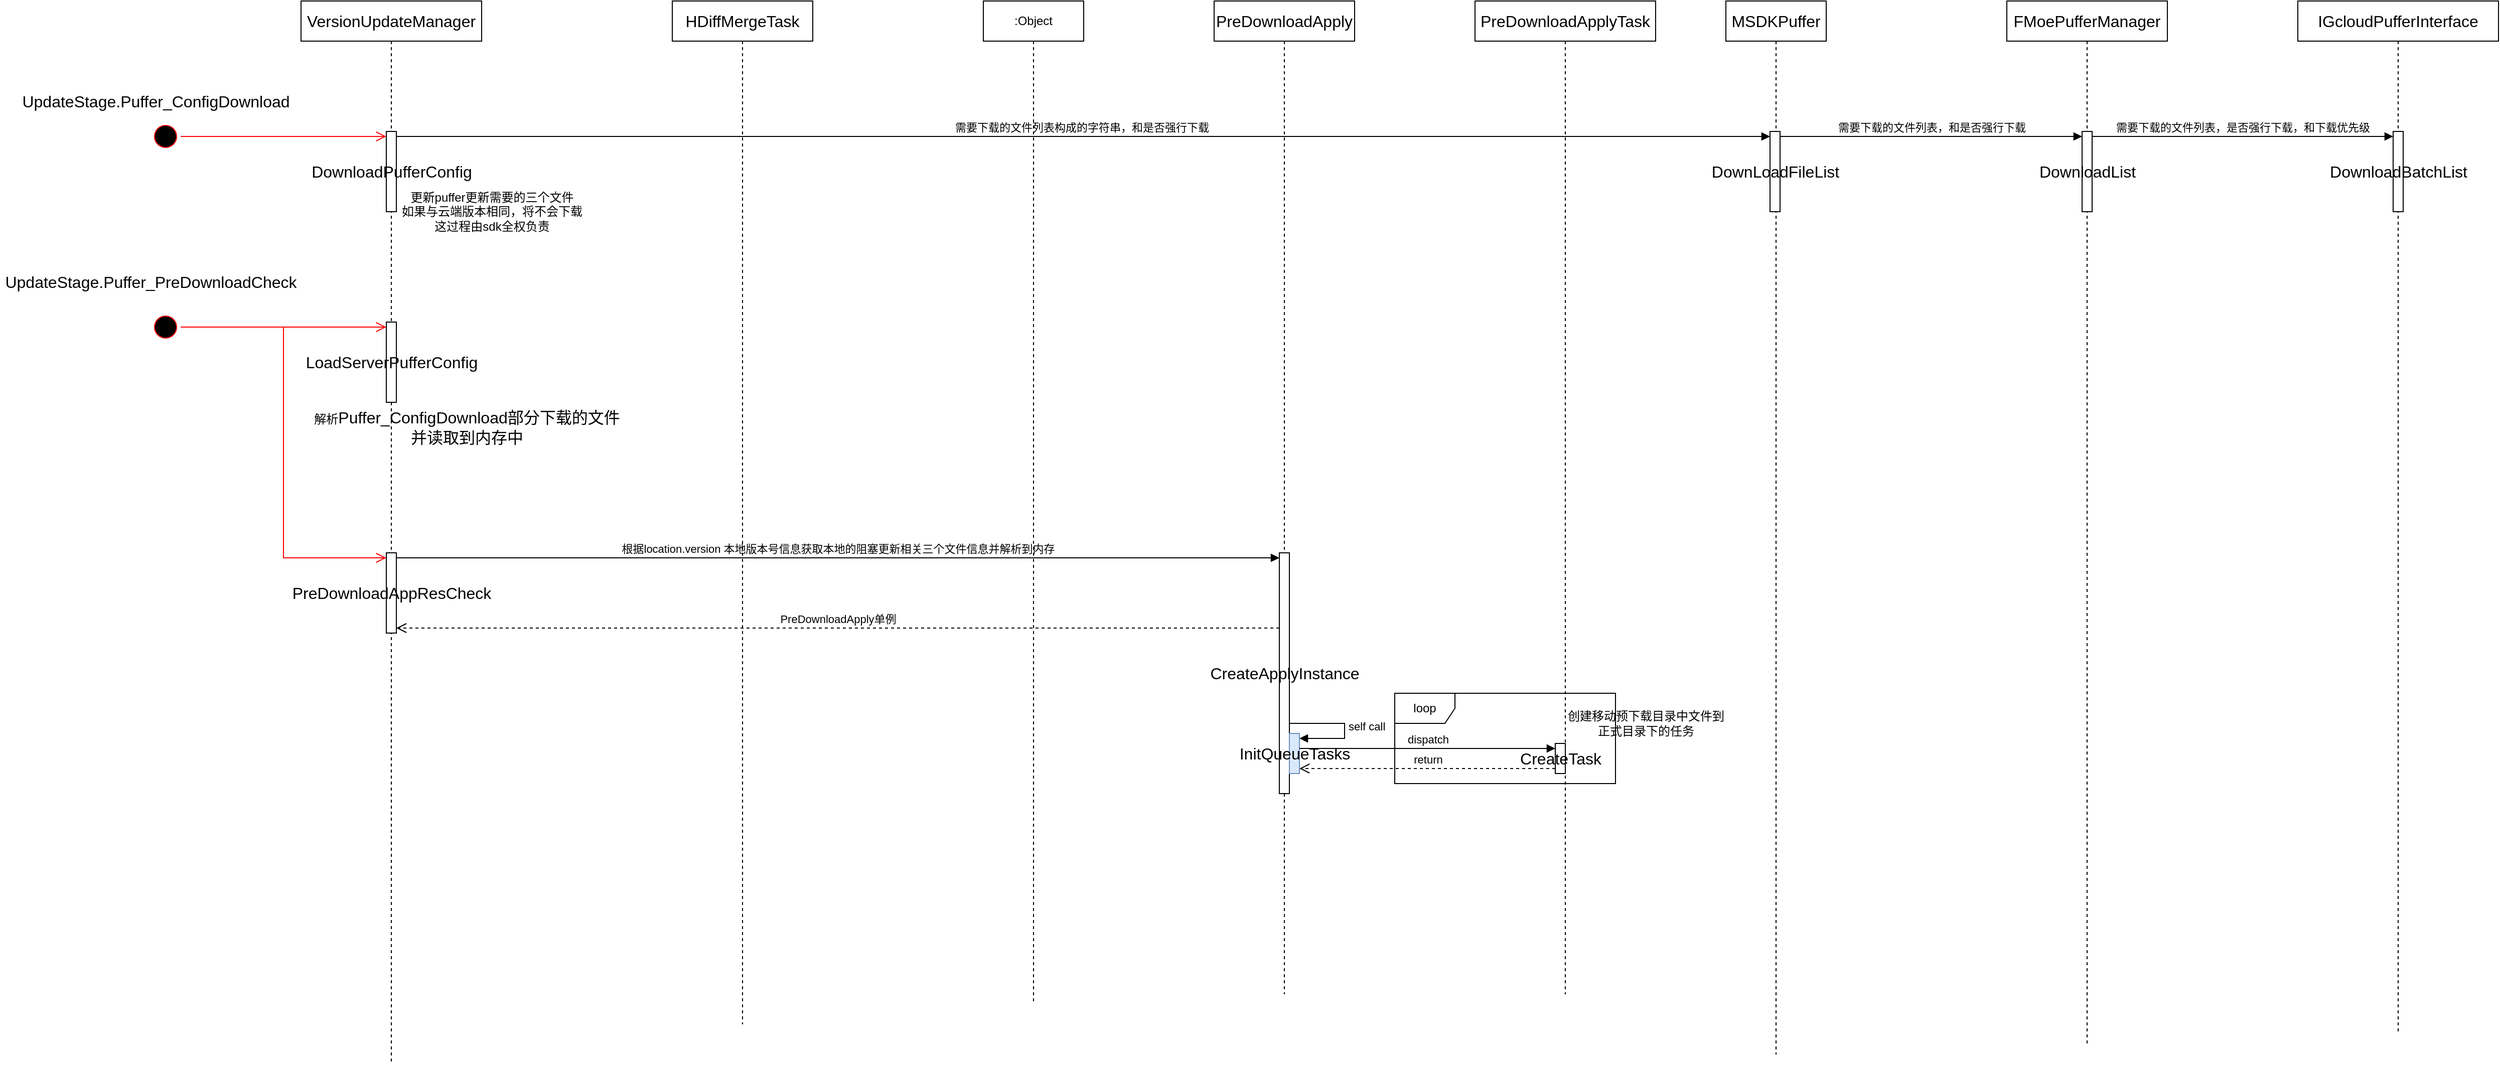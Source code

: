 <mxfile version="26.0.6" pages="2">
  <diagram name="puffer阻塞更新ChangeStage时序图" id="0s5m7xCLdTFkOoqI4KA0">
    <mxGraphModel dx="2122" dy="711" grid="1" gridSize="10" guides="1" tooltips="1" connect="1" arrows="1" fold="1" page="1" pageScale="1" pageWidth="827" pageHeight="1169" math="0" shadow="0">
      <root>
        <mxCell id="0" />
        <mxCell id="1" parent="0" />
        <mxCell id="xy1dMGJrIOf6ou0YAkFt-1" value="&lt;div style=&quot;font-size: 12pt;&quot;&gt;&lt;span style=&quot;&quot;&gt;VersionUpdateManager&lt;/span&gt;&lt;/div&gt;" style="shape=umlLifeline;perimeter=lifelinePerimeter;whiteSpace=wrap;html=1;container=1;dropTarget=0;collapsible=0;recursiveResize=0;outlineConnect=0;portConstraint=eastwest;newEdgeStyle={&quot;curved&quot;:0,&quot;rounded&quot;:0};fontFamily=Helvetica;fontColor=default;labelBackgroundColor=none;" vertex="1" parent="1">
          <mxGeometry x="90" y="50" width="180" height="1060" as="geometry" />
        </mxCell>
        <mxCell id="xy1dMGJrIOf6ou0YAkFt-6" value="&lt;div style=&quot;&quot;&gt;&lt;div style=&quot;font-size: 12pt;&quot;&gt;&lt;span style=&quot;&quot;&gt;DownloadPufferConfig&lt;/span&gt;&lt;/div&gt;&lt;/div&gt;" style="html=1;points=[[0,0,0,0,5],[0,1,0,0,-5],[1,0,0,0,5],[1,1,0,0,-5]];perimeter=orthogonalPerimeter;outlineConnect=0;targetShapes=umlLifeline;portConstraint=eastwest;newEdgeStyle={&quot;curved&quot;:0,&quot;rounded&quot;:0};fontFamily=Helvetica;fontColor=default;labelBackgroundColor=none;" vertex="1" parent="xy1dMGJrIOf6ou0YAkFt-1">
          <mxGeometry x="85" y="130" width="10" height="80" as="geometry" />
        </mxCell>
        <mxCell id="xy1dMGJrIOf6ou0YAkFt-4" value="" style="ellipse;html=1;shape=startState;fillColor=#000000;strokeColor=#ff0000;fontFamily=Helvetica;fontColor=default;labelBackgroundColor=none;" vertex="1" parent="xy1dMGJrIOf6ou0YAkFt-1">
          <mxGeometry x="-150" y="120" width="30" height="30" as="geometry" />
        </mxCell>
        <mxCell id="xy1dMGJrIOf6ou0YAkFt-5" value="" style="edgeStyle=orthogonalEdgeStyle;html=1;verticalAlign=bottom;endArrow=open;endSize=8;strokeColor=#ff0000;rounded=0;entryX=0;entryY=0;entryDx=0;entryDy=5;entryPerimeter=0;fontFamily=Helvetica;fontColor=default;labelBackgroundColor=none;" edge="1" source="xy1dMGJrIOf6ou0YAkFt-4" parent="xy1dMGJrIOf6ou0YAkFt-1" target="xy1dMGJrIOf6ou0YAkFt-6">
          <mxGeometry relative="1" as="geometry">
            <mxPoint x="-145" y="220" as="targetPoint" />
            <Array as="points">
              <mxPoint x="-40" y="135" />
              <mxPoint x="-40" y="135" />
            </Array>
          </mxGeometry>
        </mxCell>
        <mxCell id="xy1dMGJrIOf6ou0YAkFt-25" value="&lt;div style=&quot;&quot;&gt;&lt;div style=&quot;font-size: 12pt;&quot;&gt;&lt;span style=&quot;&quot;&gt;LoadServerPufferConfig&lt;/span&gt;&lt;/div&gt;&lt;/div&gt;" style="html=1;points=[[0,0,0,0,5],[0,1,0,0,-5],[1,0,0,0,5],[1,1,0,0,-5]];perimeter=orthogonalPerimeter;outlineConnect=0;targetShapes=umlLifeline;portConstraint=eastwest;newEdgeStyle={&quot;curved&quot;:0,&quot;rounded&quot;:0};fontFamily=Helvetica;fontColor=default;labelBackgroundColor=none;" vertex="1" parent="xy1dMGJrIOf6ou0YAkFt-1">
          <mxGeometry x="85" y="320" width="10" height="80" as="geometry" />
        </mxCell>
        <mxCell id="xy1dMGJrIOf6ou0YAkFt-26" value="&lt;div style=&quot;&quot;&gt;&lt;div style=&quot;font-size: 12pt;&quot;&gt;&lt;span style=&quot;&quot;&gt;PreDownloadAppResCheck&lt;/span&gt;&lt;/div&gt;&lt;/div&gt;" style="html=1;points=[[0,0,0,0,5],[0,1,0,0,-5],[1,0,0,0,5],[1,1,0,0,-5]];perimeter=orthogonalPerimeter;outlineConnect=0;targetShapes=umlLifeline;portConstraint=eastwest;newEdgeStyle={&quot;curved&quot;:0,&quot;rounded&quot;:0};fontFamily=Helvetica;fontColor=default;labelBackgroundColor=none;" vertex="1" parent="xy1dMGJrIOf6ou0YAkFt-1">
          <mxGeometry x="85" y="550" width="10" height="80" as="geometry" />
        </mxCell>
        <mxCell id="xy1dMGJrIOf6ou0YAkFt-7" value="&lt;div style=&quot;&quot;&gt;&lt;div style=&quot;font-size: 12pt;&quot;&gt;&lt;span style=&quot;&quot;&gt;UpdateStage&lt;/span&gt;.&lt;span style=&quot;&quot;&gt;Puffer_ConfigDownload&lt;/span&gt;&lt;/div&gt;&lt;/div&gt;" style="text;html=1;align=center;verticalAlign=middle;resizable=0;points=[];autosize=1;strokeColor=none;fillColor=none;fontFamily=Helvetica;fontColor=default;labelBackgroundColor=none;" vertex="1" parent="1">
          <mxGeometry x="-200" y="120" width="290" height="60" as="geometry" />
        </mxCell>
        <mxCell id="xy1dMGJrIOf6ou0YAkFt-8" value="&lt;div style=&quot;&quot;&gt;&lt;div style=&quot;font-size: 12pt;&quot;&gt;&lt;span style=&quot;&quot;&gt;MSDKPuffer&lt;/span&gt;&lt;/div&gt;&lt;/div&gt;" style="shape=umlLifeline;perimeter=lifelinePerimeter;whiteSpace=wrap;html=1;container=1;dropTarget=0;collapsible=0;recursiveResize=0;outlineConnect=0;portConstraint=eastwest;newEdgeStyle={&quot;curved&quot;:0,&quot;rounded&quot;:0};fontFamily=Helvetica;fontColor=default;labelBackgroundColor=none;" vertex="1" parent="1">
          <mxGeometry x="1510" y="50" width="100" height="1050" as="geometry" />
        </mxCell>
        <mxCell id="xy1dMGJrIOf6ou0YAkFt-10" value="&lt;div style=&quot;&quot;&gt;&lt;div style=&quot;font-size: 12pt;&quot;&gt;&lt;span style=&quot;&quot;&gt;DownLoadFileList&lt;/span&gt;&lt;/div&gt;&lt;/div&gt;" style="html=1;points=[[0,0,0,0,5],[0,1,0,0,-5],[1,0,0,0,5],[1,1,0,0,-5]];perimeter=orthogonalPerimeter;outlineConnect=0;targetShapes=umlLifeline;portConstraint=eastwest;newEdgeStyle={&quot;curved&quot;:0,&quot;rounded&quot;:0};fontFamily=Helvetica;fontColor=default;labelBackgroundColor=none;" vertex="1" parent="xy1dMGJrIOf6ou0YAkFt-8">
          <mxGeometry x="44" y="130" width="10" height="80" as="geometry" />
        </mxCell>
        <mxCell id="xy1dMGJrIOf6ou0YAkFt-9" value="&lt;div style=&quot;&quot;&gt;&lt;div style=&quot;font-size: 12pt;&quot;&gt;FMoePufferManager&lt;/div&gt;&lt;/div&gt;" style="shape=umlLifeline;perimeter=lifelinePerimeter;whiteSpace=wrap;html=1;container=1;dropTarget=0;collapsible=0;recursiveResize=0;outlineConnect=0;portConstraint=eastwest;newEdgeStyle={&quot;curved&quot;:0,&quot;rounded&quot;:0};fontFamily=Helvetica;fontColor=default;labelBackgroundColor=none;" vertex="1" parent="1">
          <mxGeometry x="1790" y="50" width="160" height="1040" as="geometry" />
        </mxCell>
        <mxCell id="xy1dMGJrIOf6ou0YAkFt-15" value="&lt;div style=&quot;&quot;&gt;&lt;div style=&quot;font-size: 12pt;&quot;&gt;DownloadList&lt;/div&gt;&lt;/div&gt;" style="html=1;points=[[0,0,0,0,5],[0,1,0,0,-5],[1,0,0,0,5],[1,1,0,0,-5]];perimeter=orthogonalPerimeter;outlineConnect=0;targetShapes=umlLifeline;portConstraint=eastwest;newEdgeStyle={&quot;curved&quot;:0,&quot;rounded&quot;:0};fontFamily=Helvetica;fontColor=default;labelBackgroundColor=none;" vertex="1" parent="xy1dMGJrIOf6ou0YAkFt-9">
          <mxGeometry x="75" y="130" width="10" height="80" as="geometry" />
        </mxCell>
        <mxCell id="xy1dMGJrIOf6ou0YAkFt-11" value="需要下载的文件列表构成的字符串，和是否强行下载" style="html=1;verticalAlign=bottom;endArrow=block;curved=0;rounded=0;entryX=0;entryY=0;entryDx=0;entryDy=5;exitX=1;exitY=0;exitDx=0;exitDy=5;exitPerimeter=0;fontFamily=Helvetica;fontColor=default;labelBackgroundColor=none;" edge="1" target="xy1dMGJrIOf6ou0YAkFt-10" parent="1" source="xy1dMGJrIOf6ou0YAkFt-6">
          <mxGeometry x="-0.002" relative="1" as="geometry">
            <mxPoint x="414" y="185" as="sourcePoint" />
            <mxPoint as="offset" />
          </mxGeometry>
        </mxCell>
        <mxCell id="xy1dMGJrIOf6ou0YAkFt-16" value="需要下载的文件列表，和是否强行下载" style="html=1;verticalAlign=bottom;endArrow=block;curved=0;rounded=0;entryX=0;entryY=0;entryDx=0;entryDy=5;exitX=1;exitY=0;exitDx=0;exitDy=5;exitPerimeter=0;fontFamily=Helvetica;fontColor=default;labelBackgroundColor=none;" edge="1" target="xy1dMGJrIOf6ou0YAkFt-15" parent="1" source="xy1dMGJrIOf6ou0YAkFt-10">
          <mxGeometry x="0.002" relative="1" as="geometry">
            <mxPoint x="1800" y="185" as="sourcePoint" />
            <mxPoint as="offset" />
          </mxGeometry>
        </mxCell>
        <mxCell id="xy1dMGJrIOf6ou0YAkFt-18" value="&lt;div style=&quot;&quot;&gt;&lt;div style=&quot;font-size: 12pt;&quot;&gt;IGcloudPufferInterface&lt;/div&gt;&lt;/div&gt;" style="shape=umlLifeline;perimeter=lifelinePerimeter;whiteSpace=wrap;html=1;container=1;dropTarget=0;collapsible=0;recursiveResize=0;outlineConnect=0;portConstraint=eastwest;newEdgeStyle={&quot;curved&quot;:0,&quot;rounded&quot;:0};fontFamily=Helvetica;fontColor=default;labelBackgroundColor=none;" vertex="1" parent="1">
          <mxGeometry x="2080" y="50" width="200" height="1030" as="geometry" />
        </mxCell>
        <mxCell id="xy1dMGJrIOf6ou0YAkFt-19" value="&lt;div style=&quot;&quot;&gt;&lt;div style=&quot;font-size: 12pt;&quot;&gt;DownloadBatchList&lt;/div&gt;&lt;/div&gt;" style="html=1;points=[[0,0,0,0,5],[0,1,0,0,-5],[1,0,0,0,5],[1,1,0,0,-5]];perimeter=orthogonalPerimeter;outlineConnect=0;targetShapes=umlLifeline;portConstraint=eastwest;newEdgeStyle={&quot;curved&quot;:0,&quot;rounded&quot;:0};fontFamily=Helvetica;fontColor=default;labelBackgroundColor=none;" vertex="1" parent="xy1dMGJrIOf6ou0YAkFt-18">
          <mxGeometry x="95" y="130" width="10" height="80" as="geometry" />
        </mxCell>
        <mxCell id="xy1dMGJrIOf6ou0YAkFt-20" value="需要下载的文件列表，是否强行下载，和下载优先级" style="html=1;verticalAlign=bottom;endArrow=block;curved=0;rounded=0;entryX=0;entryY=0;entryDx=0;entryDy=5;exitX=1;exitY=0;exitDx=0;exitDy=5;exitPerimeter=0;fontFamily=Helvetica;fontColor=default;labelBackgroundColor=none;" edge="1" target="xy1dMGJrIOf6ou0YAkFt-19" parent="1" source="xy1dMGJrIOf6ou0YAkFt-15">
          <mxGeometry relative="1" as="geometry">
            <mxPoint x="2090" y="185" as="sourcePoint" />
          </mxGeometry>
        </mxCell>
        <mxCell id="xy1dMGJrIOf6ou0YAkFt-22" value="" style="ellipse;html=1;shape=startState;fillColor=#000000;strokeColor=#ff0000;fontFamily=Helvetica;fontColor=default;labelBackgroundColor=none;" vertex="1" parent="1">
          <mxGeometry x="-60" y="360" width="30" height="30" as="geometry" />
        </mxCell>
        <mxCell id="xy1dMGJrIOf6ou0YAkFt-23" value="" style="edgeStyle=orthogonalEdgeStyle;html=1;verticalAlign=bottom;endArrow=open;endSize=8;strokeColor=#ff0000;rounded=0;entryX=0;entryY=0;entryDx=0;entryDy=5;entryPerimeter=0;fontFamily=Helvetica;fontColor=default;labelBackgroundColor=none;" edge="1" source="xy1dMGJrIOf6ou0YAkFt-22" parent="1" target="xy1dMGJrIOf6ou0YAkFt-25">
          <mxGeometry relative="1" as="geometry">
            <mxPoint x="-45" y="450" as="targetPoint" />
          </mxGeometry>
        </mxCell>
        <mxCell id="xy1dMGJrIOf6ou0YAkFt-24" value="&lt;div style=&quot;&quot;&gt;&lt;div style=&quot;font-size: 12pt;&quot;&gt;&lt;span style=&quot;&quot;&gt;UpdateStage&lt;/span&gt;.&lt;span style=&quot;&quot;&gt;Puffer_PreDownloadCheck&lt;/span&gt;&lt;/div&gt;&lt;/div&gt;" style="text;html=1;align=center;verticalAlign=middle;resizable=0;points=[];autosize=1;strokeColor=none;fillColor=none;fontFamily=Helvetica;fontColor=default;labelBackgroundColor=none;" vertex="1" parent="1">
          <mxGeometry x="-210" y="300" width="300" height="60" as="geometry" />
        </mxCell>
        <mxCell id="xy1dMGJrIOf6ou0YAkFt-27" value="" style="edgeStyle=orthogonalEdgeStyle;html=1;verticalAlign=bottom;endArrow=open;endSize=8;strokeColor=#ff0000;rounded=0;entryX=0;entryY=0;entryDx=0;entryDy=5;entryPerimeter=0;exitX=1;exitY=0.5;exitDx=0;exitDy=0;fontFamily=Helvetica;fontColor=default;labelBackgroundColor=none;" edge="1" parent="1" source="xy1dMGJrIOf6ou0YAkFt-22" target="xy1dMGJrIOf6ou0YAkFt-26">
          <mxGeometry relative="1" as="geometry">
            <mxPoint x="185" y="385" as="targetPoint" />
            <mxPoint x="-20" y="385" as="sourcePoint" />
          </mxGeometry>
        </mxCell>
        <mxCell id="QiWSNsGMa9dIWaTv_Qcn-1" value="更新puffer更新需要的三个文件&lt;div&gt;如果与云端版本相同，将不会下载&lt;/div&gt;&lt;div&gt;这过程由sdk全权负责&lt;/div&gt;" style="text;html=1;align=center;verticalAlign=middle;resizable=0;points=[];autosize=1;strokeColor=none;fillColor=none;fontFamily=Helvetica;fontColor=default;labelBackgroundColor=none;" vertex="1" parent="1">
          <mxGeometry x="180" y="230" width="200" height="60" as="geometry" />
        </mxCell>
        <mxCell id="QiWSNsGMa9dIWaTv_Qcn-2" value="解析&lt;span style=&quot;font-size: 12pt;&quot;&gt;Puffer_ConfigDownload部分下载的文件&lt;/span&gt;&lt;div&gt;&lt;span style=&quot;font-size: 12pt;&quot;&gt;并读取到内存中&lt;/span&gt;&lt;/div&gt;" style="text;html=1;align=center;verticalAlign=middle;resizable=0;points=[];autosize=1;strokeColor=none;fillColor=none;fontFamily=Helvetica;fontColor=default;labelBackgroundColor=none;" vertex="1" parent="1">
          <mxGeometry x="90" y="450" width="330" height="50" as="geometry" />
        </mxCell>
        <mxCell id="QiWSNsGMa9dIWaTv_Qcn-6" value="&lt;div style=&quot;font-size: 12pt;&quot;&gt;&lt;span style=&quot;&quot;&gt;HDiffMergeTask&lt;/span&gt;&lt;/div&gt;" style="shape=umlLifeline;perimeter=lifelinePerimeter;whiteSpace=wrap;html=1;container=1;dropTarget=0;collapsible=0;recursiveResize=0;outlineConnect=0;portConstraint=eastwest;newEdgeStyle={&quot;curved&quot;:0,&quot;rounded&quot;:0};fontFamily=Helvetica;fontColor=default;labelBackgroundColor=none;" vertex="1" parent="1">
          <mxGeometry x="460" y="50" width="140" height="1020" as="geometry" />
        </mxCell>
        <mxCell id="QiWSNsGMa9dIWaTv_Qcn-7" value="&lt;div style=&quot;font-size: 12pt;&quot;&gt;&lt;span style=&quot;&quot;&gt;PreDownloadApply&lt;/span&gt;&lt;/div&gt;" style="shape=umlLifeline;perimeter=lifelinePerimeter;whiteSpace=wrap;html=1;container=1;dropTarget=0;collapsible=0;recursiveResize=0;outlineConnect=0;portConstraint=eastwest;newEdgeStyle={&quot;curved&quot;:0,&quot;rounded&quot;:0};fontFamily=Helvetica;fontColor=default;labelBackgroundColor=none;" vertex="1" parent="1">
          <mxGeometry x="1000" y="50" width="140" height="990" as="geometry" />
        </mxCell>
        <mxCell id="QiWSNsGMa9dIWaTv_Qcn-9" value="&lt;div style=&quot;&quot;&gt;&lt;div style=&quot;font-size: 12pt;&quot;&gt;&lt;div&gt;&lt;div style=&quot;font-size: 12pt;&quot;&gt;&lt;span style=&quot;&quot;&gt;CreateApplyInstance&lt;/span&gt;&lt;/div&gt;&lt;/div&gt;&lt;/div&gt;&lt;/div&gt;" style="html=1;points=[[0,0,0,0,5],[0,1,0,0,-5],[1,0,0,0,5],[1,1,0,0,-5]];perimeter=orthogonalPerimeter;outlineConnect=0;targetShapes=umlLifeline;portConstraint=eastwest;newEdgeStyle={&quot;curved&quot;:0,&quot;rounded&quot;:0};fontFamily=Helvetica;fontColor=default;labelBackgroundColor=none;" vertex="1" parent="QiWSNsGMa9dIWaTv_Qcn-7">
          <mxGeometry x="65" y="550" width="10" height="240" as="geometry" />
        </mxCell>
        <mxCell id="QiWSNsGMa9dIWaTv_Qcn-16" value="self call" style="html=1;align=left;spacingLeft=2;endArrow=block;rounded=0;edgeStyle=orthogonalEdgeStyle;curved=0;rounded=0;entryX=1;entryY=0;entryDx=0;entryDy=5;entryPerimeter=0;fontFamily=Helvetica;fontColor=default;labelBackgroundColor=none;" edge="1" target="QiWSNsGMa9dIWaTv_Qcn-15" parent="QiWSNsGMa9dIWaTv_Qcn-7" source="QiWSNsGMa9dIWaTv_Qcn-9">
          <mxGeometry relative="1" as="geometry">
            <mxPoint x="80" y="570" as="sourcePoint" />
            <Array as="points">
              <mxPoint x="130" y="720" />
              <mxPoint x="130" y="735" />
            </Array>
            <mxPoint x="80" y="730" as="targetPoint" />
          </mxGeometry>
        </mxCell>
        <mxCell id="QiWSNsGMa9dIWaTv_Qcn-15" value="&lt;div style=&quot;font-size: 12pt;&quot;&gt;&lt;span style=&quot;&quot;&gt;InitQueueTasks&lt;/span&gt;&lt;/div&gt;" style="html=1;points=[[0,0,0,0,5],[0,1,0,0,-5],[1,0,0,0,5],[1,1,0,0,-5]];perimeter=orthogonalPerimeter;outlineConnect=0;targetShapes=umlLifeline;portConstraint=eastwest;newEdgeStyle={&quot;curved&quot;:0,&quot;rounded&quot;:0};fillColor=#dae8fc;strokeColor=#6c8ebf;fontFamily=Helvetica;fontColor=default;labelBackgroundColor=none;" vertex="1" parent="QiWSNsGMa9dIWaTv_Qcn-7">
          <mxGeometry x="75" y="730" width="10" height="40" as="geometry" />
        </mxCell>
        <mxCell id="QiWSNsGMa9dIWaTv_Qcn-8" value="&lt;div style=&quot;font-size: 12pt;&quot;&gt;&lt;span style=&quot;&quot;&gt;PreDownloadApplyTask&lt;/span&gt;&lt;/div&gt;" style="shape=umlLifeline;perimeter=lifelinePerimeter;whiteSpace=wrap;html=1;container=1;dropTarget=0;collapsible=0;recursiveResize=0;outlineConnect=0;portConstraint=eastwest;newEdgeStyle={&quot;curved&quot;:0,&quot;rounded&quot;:0};fontFamily=Helvetica;fontColor=default;labelBackgroundColor=none;" vertex="1" parent="1">
          <mxGeometry x="1260" y="50" width="180" height="990" as="geometry" />
        </mxCell>
        <mxCell id="QiWSNsGMa9dIWaTv_Qcn-18" value="&lt;div style=&quot;&quot;&gt;&lt;div style=&quot;font-size: 12pt;&quot;&gt;&lt;span style=&quot;&quot;&gt;CreateTask&lt;/span&gt;&lt;/div&gt;&lt;/div&gt;" style="html=1;points=[[0,0,0,0,5],[0,1,0,0,-5],[1,0,0,0,5],[1,1,0,0,-5]];perimeter=orthogonalPerimeter;outlineConnect=0;targetShapes=umlLifeline;portConstraint=eastwest;newEdgeStyle={&quot;curved&quot;:0,&quot;rounded&quot;:0};fontFamily=Helvetica;fontColor=default;labelBackgroundColor=none;" vertex="1" parent="QiWSNsGMa9dIWaTv_Qcn-8">
          <mxGeometry x="80" y="740" width="10" height="30" as="geometry" />
        </mxCell>
        <mxCell id="QiWSNsGMa9dIWaTv_Qcn-10" value="根据location.version 本地版本号信息获取本地的阻塞更新相关三个文件信息并解析到内存" style="html=1;verticalAlign=bottom;endArrow=block;curved=0;rounded=0;entryX=0;entryY=0;entryDx=0;entryDy=5;exitX=1;exitY=0;exitDx=0;exitDy=5;exitPerimeter=0;fontFamily=Helvetica;fontColor=default;labelBackgroundColor=none;" edge="1" target="QiWSNsGMa9dIWaTv_Qcn-9" parent="1" source="xy1dMGJrIOf6ou0YAkFt-26">
          <mxGeometry relative="1" as="geometry">
            <mxPoint x="1020" y="605" as="sourcePoint" />
            <mxPoint as="offset" />
          </mxGeometry>
        </mxCell>
        <mxCell id="QiWSNsGMa9dIWaTv_Qcn-14" value="PreDownloadApply单例" style="html=1;verticalAlign=bottom;endArrow=open;dashed=1;endSize=8;curved=0;rounded=0;entryX=1;entryY=1;entryDx=0;entryDy=-5;entryPerimeter=0;fontFamily=Helvetica;fontColor=default;labelBackgroundColor=none;" edge="1" source="QiWSNsGMa9dIWaTv_Qcn-9" parent="1" target="xy1dMGJrIOf6ou0YAkFt-26">
          <mxGeometry relative="1" as="geometry">
            <mxPoint x="480" y="745" as="targetPoint" />
            <mxPoint x="550" y="745" as="sourcePoint" />
            <mxPoint as="offset" />
          </mxGeometry>
        </mxCell>
        <mxCell id="QiWSNsGMa9dIWaTv_Qcn-17" value=":Object" style="shape=umlLifeline;perimeter=lifelinePerimeter;whiteSpace=wrap;html=1;container=1;dropTarget=0;collapsible=0;recursiveResize=0;outlineConnect=0;portConstraint=eastwest;newEdgeStyle={&quot;curved&quot;:0,&quot;rounded&quot;:0};fontFamily=Helvetica;fontColor=default;labelBackgroundColor=none;" vertex="1" parent="1">
          <mxGeometry x="770" y="50" width="100" height="1000" as="geometry" />
        </mxCell>
        <mxCell id="QiWSNsGMa9dIWaTv_Qcn-19" value="dispatch" style="html=1;verticalAlign=bottom;endArrow=block;curved=0;rounded=0;entryX=0;entryY=0;entryDx=0;entryDy=5;fontFamily=Helvetica;fontColor=default;labelBackgroundColor=none;" edge="1" target="QiWSNsGMa9dIWaTv_Qcn-18" parent="1" source="QiWSNsGMa9dIWaTv_Qcn-15">
          <mxGeometry x="0.001" relative="1" as="geometry">
            <mxPoint x="1270" y="795" as="sourcePoint" />
            <mxPoint as="offset" />
          </mxGeometry>
        </mxCell>
        <mxCell id="QiWSNsGMa9dIWaTv_Qcn-20" value="return" style="html=1;verticalAlign=bottom;endArrow=open;dashed=1;endSize=8;curved=0;rounded=0;exitX=0;exitY=1;exitDx=0;exitDy=-5;entryX=1;entryY=1;entryDx=0;entryDy=-5;entryPerimeter=0;fontFamily=Helvetica;fontColor=default;labelBackgroundColor=none;" edge="1" source="QiWSNsGMa9dIWaTv_Qcn-18" parent="1" target="QiWSNsGMa9dIWaTv_Qcn-15">
          <mxGeometry relative="1" as="geometry">
            <mxPoint x="1270" y="865" as="targetPoint" />
          </mxGeometry>
        </mxCell>
        <mxCell id="QiWSNsGMa9dIWaTv_Qcn-21" value="loop" style="shape=umlFrame;whiteSpace=wrap;html=1;pointerEvents=0;fontFamily=Helvetica;fontColor=default;labelBackgroundColor=none;" vertex="1" parent="1">
          <mxGeometry x="1180" y="740" width="220" height="90" as="geometry" />
        </mxCell>
        <mxCell id="QiWSNsGMa9dIWaTv_Qcn-22" value="创建移动预下载目录中文件到&lt;div&gt;正式目录下的任务&lt;/div&gt;" style="text;html=1;align=center;verticalAlign=middle;resizable=0;points=[];autosize=1;strokeColor=none;fillColor=none;fontFamily=Helvetica;fontColor=default;labelBackgroundColor=none;" vertex="1" parent="1">
          <mxGeometry x="1340" y="750" width="180" height="40" as="geometry" />
        </mxCell>
      </root>
    </mxGraphModel>
  </diagram>
  <diagram id="t5pxnd0J-U_7G_OdQXuQ" name="puffer阻塞更新Update时序图">
    <mxGraphModel dx="1899" dy="588" grid="1" gridSize="10" guides="1" tooltips="1" connect="1" arrows="1" fold="1" page="1" pageScale="1" pageWidth="827" pageHeight="1169" math="0" shadow="0">
      <root>
        <mxCell id="0" />
        <mxCell id="1" parent="0" />
        <mxCell id="hgbdAM3A5GrCDMGgUIyw-1" value="&lt;div style=&quot;background-color:#262626;color:#d0d0d0&quot;&gt;&lt;pre style=&quot;font-family:&#39;JetBrains Mono&#39;,monospace;font-size:12.0pt;&quot;&gt;&lt;span style=&quot;color:#c191ff;&quot;&gt;VersionUpdateManager&lt;/span&gt;&lt;/pre&gt;&lt;/div&gt;" style="shape=umlLifeline;perimeter=lifelinePerimeter;whiteSpace=wrap;html=1;container=1;dropTarget=0;collapsible=0;recursiveResize=0;outlineConnect=0;portConstraint=eastwest;newEdgeStyle={&quot;curved&quot;:0,&quot;rounded&quot;:0};" vertex="1" parent="1">
          <mxGeometry x="100" y="70" width="190" height="1010" as="geometry" />
        </mxCell>
        <mxCell id="hgbdAM3A5GrCDMGgUIyw-2" value="&lt;div style=&quot;background-color:#262626;color:#d0d0d0&quot;&gt;&lt;pre style=&quot;font-family:&#39;JetBrains Mono&#39;,monospace;font-size:12.0pt;&quot;&gt;&lt;span style=&quot;color:#39cc9b;&quot;&gt;UpdatePreDownloadAppResCheck&lt;/span&gt;&lt;/pre&gt;&lt;/div&gt;" style="html=1;points=[[0,0,0,0,5],[0,1,0,0,-5],[1,0,0,0,5],[1,1,0,0,-5]];perimeter=orthogonalPerimeter;outlineConnect=0;targetShapes=umlLifeline;portConstraint=eastwest;newEdgeStyle={&quot;curved&quot;:0,&quot;rounded&quot;:0};" vertex="1" parent="hgbdAM3A5GrCDMGgUIyw-1">
          <mxGeometry x="90" y="160" width="10" height="80" as="geometry" />
        </mxCell>
        <mxCell id="hgbdAM3A5GrCDMGgUIyw-3" value="" style="ellipse;html=1;shape=startState;fillColor=#000000;strokeColor=#ff0000;" vertex="1" parent="1">
          <mxGeometry y="220" width="30" height="30" as="geometry" />
        </mxCell>
        <mxCell id="hgbdAM3A5GrCDMGgUIyw-4" value="" style="edgeStyle=orthogonalEdgeStyle;html=1;verticalAlign=bottom;endArrow=open;endSize=8;strokeColor=#ff0000;rounded=0;entryX=0;entryY=0;entryDx=0;entryDy=5;entryPerimeter=0;" edge="1" source="hgbdAM3A5GrCDMGgUIyw-3" parent="1" target="hgbdAM3A5GrCDMGgUIyw-2">
          <mxGeometry relative="1" as="geometry">
            <mxPoint x="15" y="310" as="targetPoint" />
          </mxGeometry>
        </mxCell>
        <mxCell id="hgbdAM3A5GrCDMGgUIyw-5" value="&lt;div style=&quot;background-color:#262626;color:#d0d0d0&quot;&gt;&lt;pre style=&quot;font-family:&#39;JetBrains Mono&#39;,monospace;font-size:12.0pt;&quot;&gt;&lt;span style=&quot;color:#bdbdbd;&quot;&gt;UpdateStage&lt;/span&gt;.&lt;span style=&quot;color:#bdbdbd;&quot;&gt;Puffer_PreDownloadCheck&lt;/span&gt;&lt;/pre&gt;&lt;/div&gt;" style="text;html=1;align=center;verticalAlign=middle;resizable=0;points=[];autosize=1;strokeColor=none;fillColor=none;" vertex="1" parent="1">
          <mxGeometry x="-200" y="160" width="300" height="60" as="geometry" />
        </mxCell>
      </root>
    </mxGraphModel>
  </diagram>
</mxfile>
